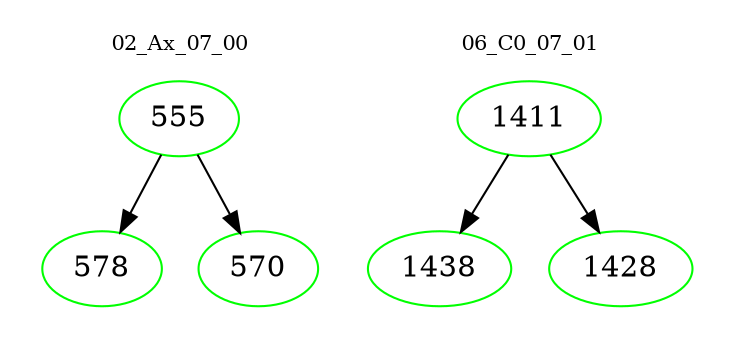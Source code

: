 digraph{
subgraph cluster_0 {
color = white
label = "02_Ax_07_00";
fontsize=10;
T0_555 [label="555", color="green"]
T0_555 -> T0_578 [color="black"]
T0_578 [label="578", color="green"]
T0_555 -> T0_570 [color="black"]
T0_570 [label="570", color="green"]
}
subgraph cluster_1 {
color = white
label = "06_C0_07_01";
fontsize=10;
T1_1411 [label="1411", color="green"]
T1_1411 -> T1_1438 [color="black"]
T1_1438 [label="1438", color="green"]
T1_1411 -> T1_1428 [color="black"]
T1_1428 [label="1428", color="green"]
}
}
